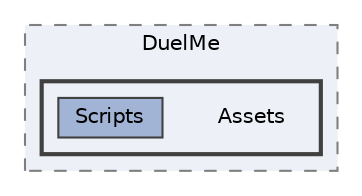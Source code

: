 digraph "C:/Users/David/wkspaces/DuelMe/Assets"
{
 // LATEX_PDF_SIZE
  bgcolor="transparent";
  edge [fontname=Helvetica,fontsize=10,labelfontname=Helvetica,labelfontsize=10];
  node [fontname=Helvetica,fontsize=10,shape=box,height=0.2,width=0.4];
  compound=true
  subgraph clusterdir_de7f1e90caf8c828f8b7742677c87556 {
    graph [ bgcolor="#edf0f7", pencolor="grey50", label="DuelMe", fontname=Helvetica,fontsize=10 style="filled,dashed", URL="dir_de7f1e90caf8c828f8b7742677c87556.html",tooltip=""]
  subgraph clusterdir_49914620e1c673ee7ed3ed8b31936ad7 {
    graph [ bgcolor="#edf0f7", pencolor="grey25", label="", fontname=Helvetica,fontsize=10 style="filled,bold", URL="dir_49914620e1c673ee7ed3ed8b31936ad7.html",tooltip=""]
    dir_49914620e1c673ee7ed3ed8b31936ad7 [shape=plaintext, label="Assets"];
  dir_fec50ed601b033b703089ac8922a939c [label="Scripts", fillcolor="#a2b4d6", color="grey25", style="filled", URL="dir_fec50ed601b033b703089ac8922a939c.html",tooltip=""];
  }
  }
}
